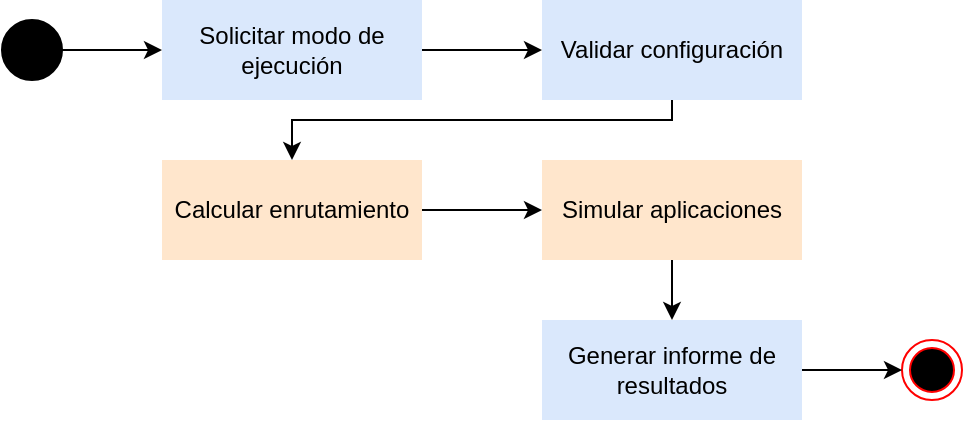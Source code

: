 <mxfile version="24.2.5" type="device">
  <diagram name="Página-1" id="DrB9Mw6lpuX8KsZg1_oF">
    <mxGraphModel dx="792" dy="436" grid="1" gridSize="10" guides="1" tooltips="1" connect="1" arrows="1" fold="1" page="1" pageScale="1" pageWidth="1169" pageHeight="827" math="0" shadow="0">
      <root>
        <mxCell id="0" />
        <mxCell id="1" parent="0" />
        <mxCell id="JQgtn3JndF8BHJMmPiqK-5" style="edgeStyle=orthogonalEdgeStyle;rounded=0;orthogonalLoop=1;jettySize=auto;html=1;exitX=1;exitY=0.5;exitDx=0;exitDy=0;entryX=0;entryY=0.5;entryDx=0;entryDy=0;" edge="1" parent="1" source="OTw03GIafbzGtkBoHpaN-1" target="OTw03GIafbzGtkBoHpaN-2">
          <mxGeometry relative="1" as="geometry" />
        </mxCell>
        <mxCell id="OTw03GIafbzGtkBoHpaN-1" value="Calcular enrutamiento" style="rounded=0;whiteSpace=wrap;html=1;fillColor=#ffe6cc;strokeColor=none;" parent="1" vertex="1">
          <mxGeometry x="170" y="180" width="130" height="50" as="geometry" />
        </mxCell>
        <mxCell id="JQgtn3JndF8BHJMmPiqK-6" style="edgeStyle=orthogonalEdgeStyle;rounded=0;orthogonalLoop=1;jettySize=auto;html=1;exitX=0.5;exitY=1;exitDx=0;exitDy=0;entryX=0.5;entryY=0;entryDx=0;entryDy=0;" edge="1" parent="1" source="OTw03GIafbzGtkBoHpaN-2" target="JQgtn3JndF8BHJMmPiqK-2">
          <mxGeometry relative="1" as="geometry" />
        </mxCell>
        <mxCell id="OTw03GIafbzGtkBoHpaN-2" value="Simular aplicaciones" style="rounded=0;whiteSpace=wrap;html=1;fillColor=#ffe6cc;strokeColor=none;" parent="1" vertex="1">
          <mxGeometry x="360" y="180" width="130" height="50" as="geometry" />
        </mxCell>
        <mxCell id="OTw03GIafbzGtkBoHpaN-3" value="" style="ellipse;html=1;shape=endState;fillColor=#000000;strokeColor=#ff0000;" parent="1" vertex="1">
          <mxGeometry x="540" y="270" width="30" height="30" as="geometry" />
        </mxCell>
        <mxCell id="JQgtn3JndF8BHJMmPiqK-3" style="edgeStyle=orthogonalEdgeStyle;rounded=0;orthogonalLoop=1;jettySize=auto;html=1;exitX=1;exitY=0.5;exitDx=0;exitDy=0;entryX=0;entryY=0.5;entryDx=0;entryDy=0;" edge="1" parent="1" source="OTw03GIafbzGtkBoHpaN-4" target="JQgtn3JndF8BHJMmPiqK-1">
          <mxGeometry relative="1" as="geometry" />
        </mxCell>
        <mxCell id="OTw03GIafbzGtkBoHpaN-4" value="" style="ellipse;whiteSpace=wrap;html=1;aspect=fixed;fillColor=#000000;" parent="1" vertex="1">
          <mxGeometry x="90" y="110" width="30" height="30" as="geometry" />
        </mxCell>
        <mxCell id="JQgtn3JndF8BHJMmPiqK-9" style="edgeStyle=orthogonalEdgeStyle;rounded=0;orthogonalLoop=1;jettySize=auto;html=1;exitX=1;exitY=0.5;exitDx=0;exitDy=0;entryX=0;entryY=0.5;entryDx=0;entryDy=0;" edge="1" parent="1" source="JQgtn3JndF8BHJMmPiqK-1" target="JQgtn3JndF8BHJMmPiqK-8">
          <mxGeometry relative="1" as="geometry" />
        </mxCell>
        <mxCell id="JQgtn3JndF8BHJMmPiqK-1" value="Solicitar modo de ejecución" style="rounded=0;whiteSpace=wrap;html=1;fillColor=#dae8fc;strokeColor=none;" vertex="1" parent="1">
          <mxGeometry x="170" y="100" width="130" height="50" as="geometry" />
        </mxCell>
        <mxCell id="JQgtn3JndF8BHJMmPiqK-7" style="edgeStyle=orthogonalEdgeStyle;rounded=0;orthogonalLoop=1;jettySize=auto;html=1;exitX=1;exitY=0.5;exitDx=0;exitDy=0;" edge="1" parent="1" source="JQgtn3JndF8BHJMmPiqK-2" target="OTw03GIafbzGtkBoHpaN-3">
          <mxGeometry relative="1" as="geometry" />
        </mxCell>
        <mxCell id="JQgtn3JndF8BHJMmPiqK-2" value="Generar informe de resultados" style="rounded=0;whiteSpace=wrap;html=1;fillColor=#dae8fc;strokeColor=none;" vertex="1" parent="1">
          <mxGeometry x="360" y="260" width="130" height="50" as="geometry" />
        </mxCell>
        <mxCell id="JQgtn3JndF8BHJMmPiqK-10" style="edgeStyle=orthogonalEdgeStyle;rounded=0;orthogonalLoop=1;jettySize=auto;html=1;exitX=0.5;exitY=1;exitDx=0;exitDy=0;entryX=0.5;entryY=0;entryDx=0;entryDy=0;" edge="1" parent="1" source="JQgtn3JndF8BHJMmPiqK-8" target="OTw03GIafbzGtkBoHpaN-1">
          <mxGeometry relative="1" as="geometry">
            <Array as="points">
              <mxPoint x="425" y="160" />
              <mxPoint x="235" y="160" />
            </Array>
          </mxGeometry>
        </mxCell>
        <mxCell id="JQgtn3JndF8BHJMmPiqK-8" value="Validar configuración" style="rounded=0;whiteSpace=wrap;html=1;fillColor=#dae8fc;strokeColor=none;" vertex="1" parent="1">
          <mxGeometry x="360" y="100" width="130" height="50" as="geometry" />
        </mxCell>
      </root>
    </mxGraphModel>
  </diagram>
</mxfile>
